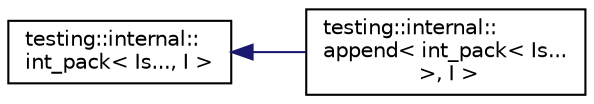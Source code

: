 digraph "类继承关系图"
{
 // LATEX_PDF_SIZE
  edge [fontname="Helvetica",fontsize="10",labelfontname="Helvetica",labelfontsize="10"];
  node [fontname="Helvetica",fontsize="10",shape=record];
  rankdir="LR";
  Node0 [label="testing::internal::\lint_pack\< Is..., I \>",height=0.2,width=0.4,color="black", fillcolor="white", style="filled",URL="$structtesting_1_1internal_1_1int__pack.html",tooltip=" "];
  Node0 -> Node1 [dir="back",color="midnightblue",fontsize="10",style="solid",fontname="Helvetica"];
  Node1 [label="testing::internal::\lappend\< int_pack\< Is...\l \>, I \>",height=0.2,width=0.4,color="black", fillcolor="white", style="filled",URL="$structtesting_1_1internal_1_1append_3_01int__pack_3_01Is_8_8_8_01_4_00_01I_01_4.html",tooltip=" "];
}
